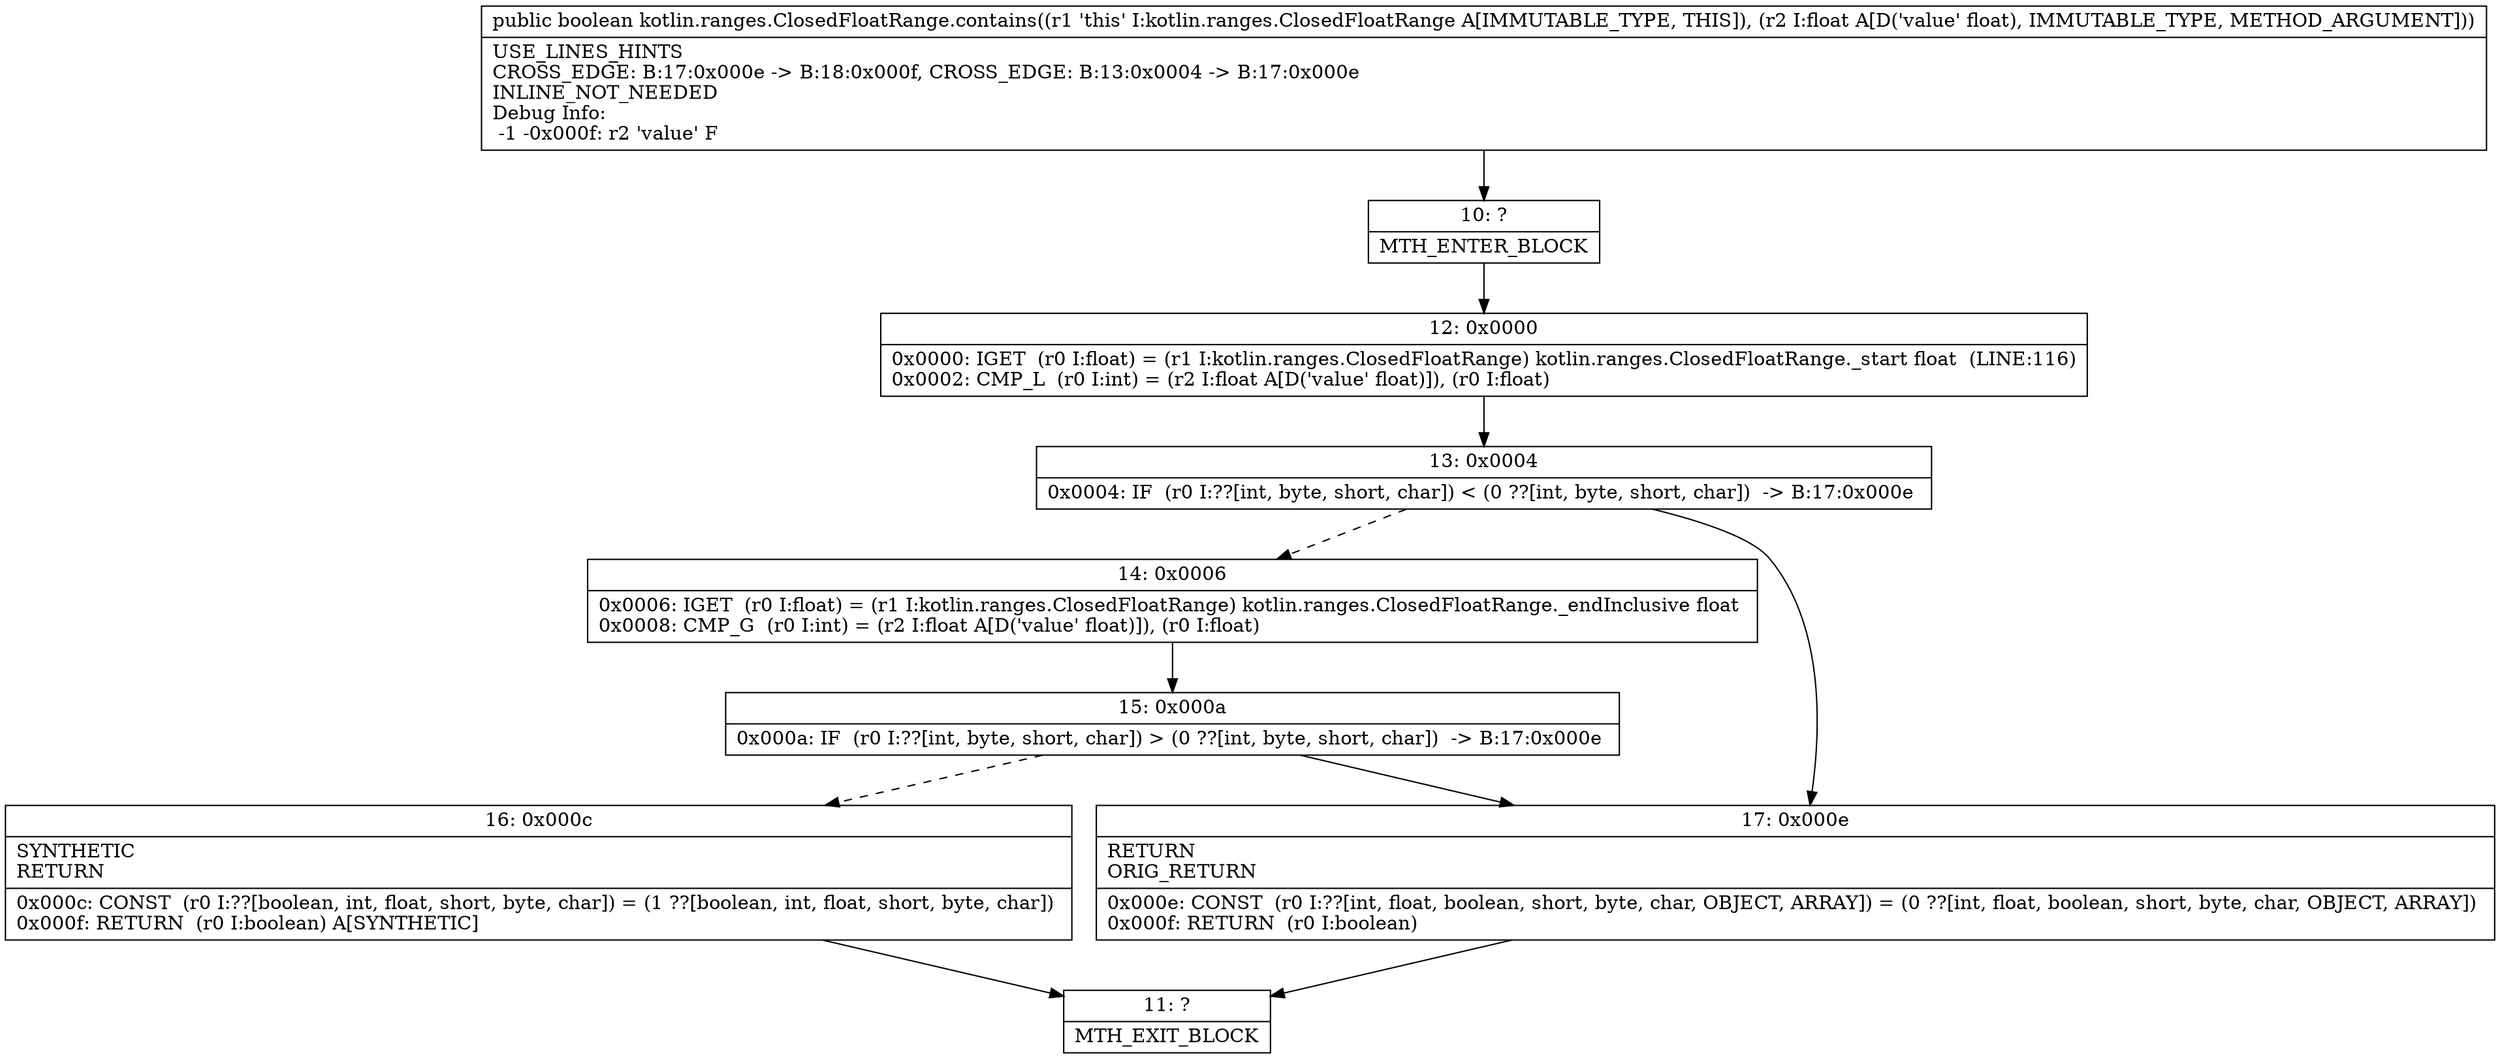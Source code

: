 digraph "CFG forkotlin.ranges.ClosedFloatRange.contains(F)Z" {
Node_10 [shape=record,label="{10\:\ ?|MTH_ENTER_BLOCK\l}"];
Node_12 [shape=record,label="{12\:\ 0x0000|0x0000: IGET  (r0 I:float) = (r1 I:kotlin.ranges.ClosedFloatRange) kotlin.ranges.ClosedFloatRange._start float  (LINE:116)\l0x0002: CMP_L  (r0 I:int) = (r2 I:float A[D('value' float)]), (r0 I:float) \l}"];
Node_13 [shape=record,label="{13\:\ 0x0004|0x0004: IF  (r0 I:??[int, byte, short, char]) \< (0 ??[int, byte, short, char])  \-\> B:17:0x000e \l}"];
Node_14 [shape=record,label="{14\:\ 0x0006|0x0006: IGET  (r0 I:float) = (r1 I:kotlin.ranges.ClosedFloatRange) kotlin.ranges.ClosedFloatRange._endInclusive float \l0x0008: CMP_G  (r0 I:int) = (r2 I:float A[D('value' float)]), (r0 I:float) \l}"];
Node_15 [shape=record,label="{15\:\ 0x000a|0x000a: IF  (r0 I:??[int, byte, short, char]) \> (0 ??[int, byte, short, char])  \-\> B:17:0x000e \l}"];
Node_16 [shape=record,label="{16\:\ 0x000c|SYNTHETIC\lRETURN\l|0x000c: CONST  (r0 I:??[boolean, int, float, short, byte, char]) = (1 ??[boolean, int, float, short, byte, char]) \l0x000f: RETURN  (r0 I:boolean) A[SYNTHETIC]\l}"];
Node_11 [shape=record,label="{11\:\ ?|MTH_EXIT_BLOCK\l}"];
Node_17 [shape=record,label="{17\:\ 0x000e|RETURN\lORIG_RETURN\l|0x000e: CONST  (r0 I:??[int, float, boolean, short, byte, char, OBJECT, ARRAY]) = (0 ??[int, float, boolean, short, byte, char, OBJECT, ARRAY]) \l0x000f: RETURN  (r0 I:boolean) \l}"];
MethodNode[shape=record,label="{public boolean kotlin.ranges.ClosedFloatRange.contains((r1 'this' I:kotlin.ranges.ClosedFloatRange A[IMMUTABLE_TYPE, THIS]), (r2 I:float A[D('value' float), IMMUTABLE_TYPE, METHOD_ARGUMENT]))  | USE_LINES_HINTS\lCROSS_EDGE: B:17:0x000e \-\> B:18:0x000f, CROSS_EDGE: B:13:0x0004 \-\> B:17:0x000e\lINLINE_NOT_NEEDED\lDebug Info:\l  \-1 \-0x000f: r2 'value' F\l}"];
MethodNode -> Node_10;Node_10 -> Node_12;
Node_12 -> Node_13;
Node_13 -> Node_14[style=dashed];
Node_13 -> Node_17;
Node_14 -> Node_15;
Node_15 -> Node_16[style=dashed];
Node_15 -> Node_17;
Node_16 -> Node_11;
Node_17 -> Node_11;
}

